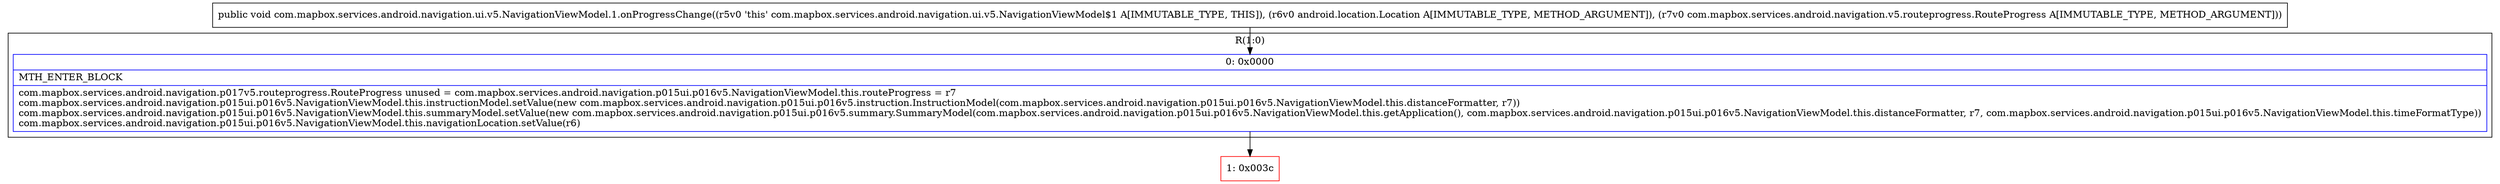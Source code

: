 digraph "CFG forcom.mapbox.services.android.navigation.ui.v5.NavigationViewModel.1.onProgressChange(Landroid\/location\/Location;Lcom\/mapbox\/services\/android\/navigation\/v5\/routeprogress\/RouteProgress;)V" {
subgraph cluster_Region_1746191911 {
label = "R(1:0)";
node [shape=record,color=blue];
Node_0 [shape=record,label="{0\:\ 0x0000|MTH_ENTER_BLOCK\l|com.mapbox.services.android.navigation.p017v5.routeprogress.RouteProgress unused = com.mapbox.services.android.navigation.p015ui.p016v5.NavigationViewModel.this.routeProgress = r7\lcom.mapbox.services.android.navigation.p015ui.p016v5.NavigationViewModel.this.instructionModel.setValue(new com.mapbox.services.android.navigation.p015ui.p016v5.instruction.InstructionModel(com.mapbox.services.android.navigation.p015ui.p016v5.NavigationViewModel.this.distanceFormatter, r7))\lcom.mapbox.services.android.navigation.p015ui.p016v5.NavigationViewModel.this.summaryModel.setValue(new com.mapbox.services.android.navigation.p015ui.p016v5.summary.SummaryModel(com.mapbox.services.android.navigation.p015ui.p016v5.NavigationViewModel.this.getApplication(), com.mapbox.services.android.navigation.p015ui.p016v5.NavigationViewModel.this.distanceFormatter, r7, com.mapbox.services.android.navigation.p015ui.p016v5.NavigationViewModel.this.timeFormatType))\lcom.mapbox.services.android.navigation.p015ui.p016v5.NavigationViewModel.this.navigationLocation.setValue(r6)\l}"];
}
Node_1 [shape=record,color=red,label="{1\:\ 0x003c}"];
MethodNode[shape=record,label="{public void com.mapbox.services.android.navigation.ui.v5.NavigationViewModel.1.onProgressChange((r5v0 'this' com.mapbox.services.android.navigation.ui.v5.NavigationViewModel$1 A[IMMUTABLE_TYPE, THIS]), (r6v0 android.location.Location A[IMMUTABLE_TYPE, METHOD_ARGUMENT]), (r7v0 com.mapbox.services.android.navigation.v5.routeprogress.RouteProgress A[IMMUTABLE_TYPE, METHOD_ARGUMENT])) }"];
MethodNode -> Node_0;
Node_0 -> Node_1;
}

